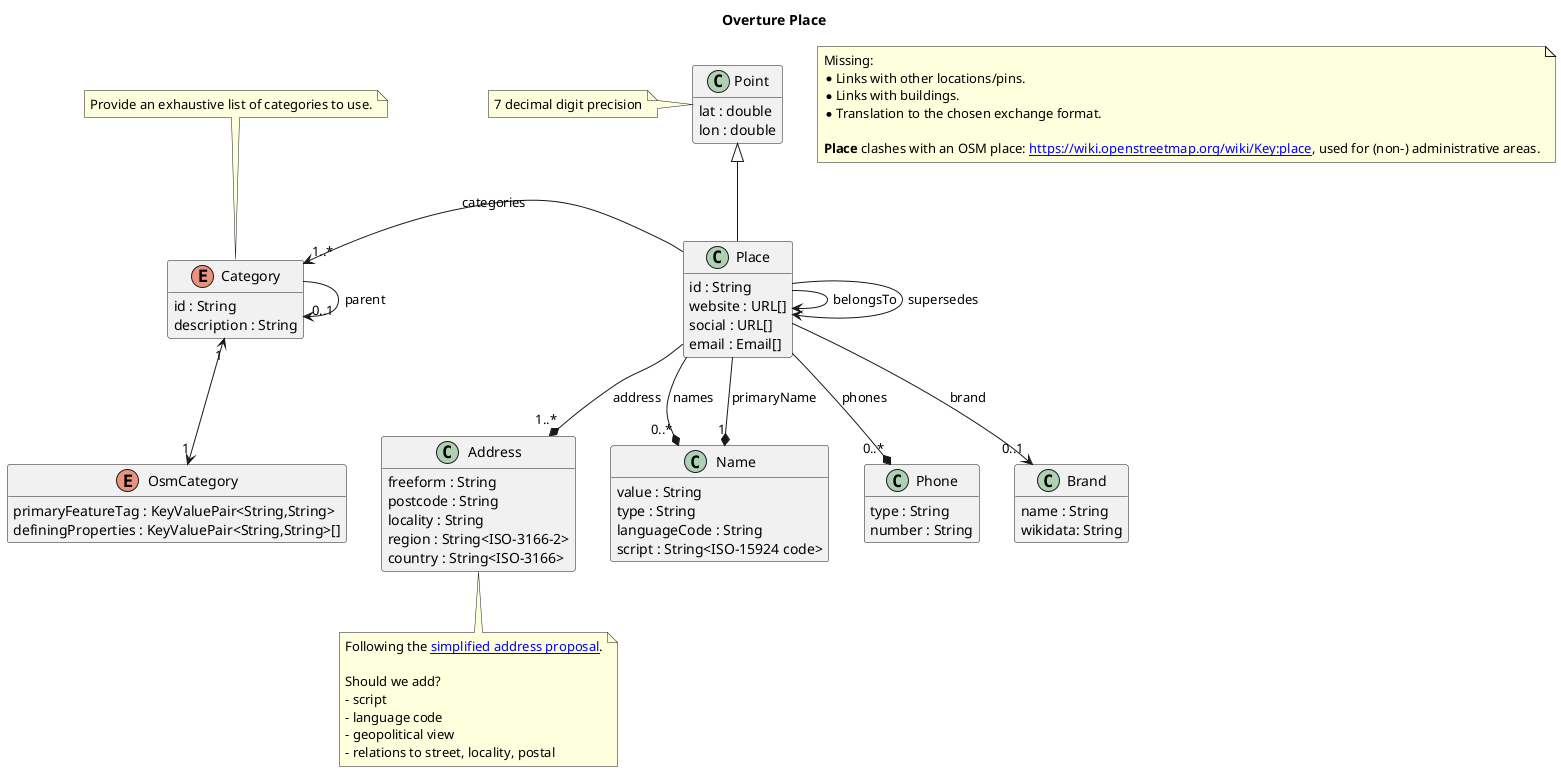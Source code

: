 @startuml Overture Place

hide empty members

title Overture Place

note as N
Missing:
* Links with other locations/pins.
* Links with buildings.
* Translation to the chosen exchange format.

**Place** clashes with an OSM place: [[https://wiki.openstreetmap.org/wiki/Key:place]], used for (non-) administrative areas.
end note

class Place {
    id : String
    website : URL[]
    social : URL[]
    email : Email[]
}

note left of Place::ID
Data type dependent on GERS spec.
end note

enum Category {
    id : String
    description : String
}

enum OsmCategory {
    primaryFeatureTag : KeyValuePair<String,String>
    definingProperties : KeyValuePair<String,String>[]
}

Category "1" <--> "1" OsmCategory


' enum OvertureCategory

note top of Category
Provide an exhaustive list of categories to use.
end note

class Address {
    freeform : String
    postcode : String
    locality : String
    region : String<ISO-3166-2>
    country : String<ISO-3166>

    ' houseNumber : String
    ' unit : String
    ' street : String
    ' city : String
    ' neighbourhood : String
    ' region: String
    ' subRegion: String
    ' country : String
    ' postalCode: String
}

note bottom of Address
Following the [[https://microsoft.sharepoint.com/:w:/r/teams/Overture/Shared%20Documents/Places%20Workstream/Meta%20-%20Address%20Schema%20for%20Overture.docx?d=wfa5c2efb03c14c12b5997e435a619681&csf=1&web=1&e=jqauNP simplified address proposal]].

Should we add?
- script
- language code
- geopolitical view
- relations to street, locality, postal
end note

class Point {
    lat : double
    lon : double
}

note left of Point
7 decimal digit precision
end note

class Name {
    value : String
    type : String
    languageCode : String
    script : String<ISO-15924 code>
}

class Phone {
    type : String
    number : String
}

class Brand {
    name : String
    wikidata: String
}

Place --* "1..*" Address : address
Place -up-|> Point
Place --* "0..*" Name : names
Place --* "1" Name : primaryName
Place --* "0..*" Phone : phones
Place --> "0..1" Brand : brand
Place -> Place : belongsTo
Place -> Place : supersedes
Place -left-> "1..*" Category : categories

Category --> "0..1" Category : parent
' OvertureCategory -[hidden]- Category

@enduml